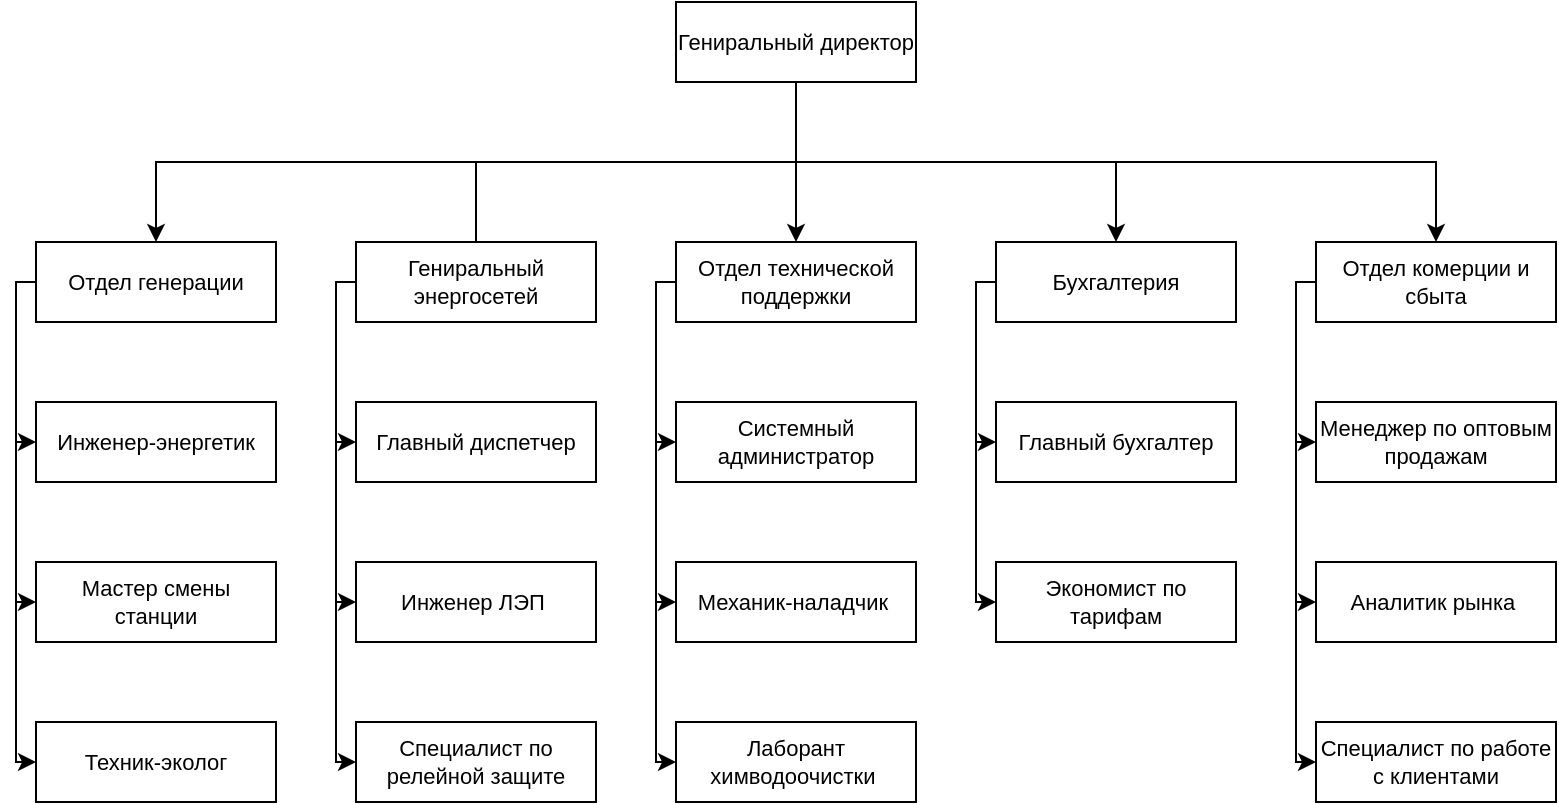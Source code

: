 <mxfile version="26.0.16">
  <diagram name="Страница — 1" id="Ul0jLYfJJ2sCAdwJJzqe">
    <mxGraphModel dx="1662" dy="621" grid="1" gridSize="10" guides="1" tooltips="1" connect="1" arrows="1" fold="1" page="0" pageScale="1" pageWidth="827" pageHeight="1169" math="0" shadow="0">
      <root>
        <mxCell id="0" />
        <mxCell id="1" parent="0" />
        <mxCell id="XT16FpTeJLfRBqT8VTv8-22" value="" style="edgeStyle=orthogonalEdgeStyle;rounded=0;orthogonalLoop=1;jettySize=auto;html=1;labelBackgroundColor=none;fontColor=#000000;fontStyle=0;fontFamily=Helvetica;fontSize=11;" edge="1" parent="1" source="XT16FpTeJLfRBqT8VTv8-1" target="XT16FpTeJLfRBqT8VTv8-2">
          <mxGeometry relative="1" as="geometry" />
        </mxCell>
        <mxCell id="XT16FpTeJLfRBqT8VTv8-23" style="edgeStyle=orthogonalEdgeStyle;rounded=0;orthogonalLoop=1;jettySize=auto;html=1;entryX=0.5;entryY=0;entryDx=0;entryDy=0;exitX=0.5;exitY=1;exitDx=0;exitDy=0;labelBackgroundColor=none;fontColor=#000000;fontStyle=0;fontFamily=Helvetica;fontSize=11;" edge="1" parent="1" source="XT16FpTeJLfRBqT8VTv8-1">
          <mxGeometry relative="1" as="geometry">
            <mxPoint x="320" y="110" as="sourcePoint" />
            <mxPoint x="220" y="210" as="targetPoint" />
            <Array as="points">
              <mxPoint x="380" y="160" />
              <mxPoint x="220" y="160" />
            </Array>
          </mxGeometry>
        </mxCell>
        <mxCell id="XT16FpTeJLfRBqT8VTv8-24" style="edgeStyle=orthogonalEdgeStyle;rounded=0;orthogonalLoop=1;jettySize=auto;html=1;labelBackgroundColor=none;fontColor=#000000;fontStyle=0;fontFamily=Helvetica;fontSize=11;" edge="1" parent="1" source="XT16FpTeJLfRBqT8VTv8-1" target="XT16FpTeJLfRBqT8VTv8-4">
          <mxGeometry relative="1" as="geometry">
            <Array as="points">
              <mxPoint x="380" y="160" />
              <mxPoint x="60" y="160" />
            </Array>
          </mxGeometry>
        </mxCell>
        <mxCell id="XT16FpTeJLfRBqT8VTv8-25" style="edgeStyle=orthogonalEdgeStyle;rounded=0;orthogonalLoop=1;jettySize=auto;html=1;entryX=0.5;entryY=0;entryDx=0;entryDy=0;labelBackgroundColor=none;fontColor=#000000;fontStyle=0;fontFamily=Helvetica;fontSize=11;" edge="1" parent="1" source="XT16FpTeJLfRBqT8VTv8-1" target="XT16FpTeJLfRBqT8VTv8-6">
          <mxGeometry relative="1" as="geometry">
            <Array as="points">
              <mxPoint x="380" y="160" />
              <mxPoint x="540" y="160" />
            </Array>
          </mxGeometry>
        </mxCell>
        <mxCell id="XT16FpTeJLfRBqT8VTv8-26" style="edgeStyle=orthogonalEdgeStyle;rounded=0;orthogonalLoop=1;jettySize=auto;html=1;entryX=0.5;entryY=0;entryDx=0;entryDy=0;labelBackgroundColor=none;fontColor=#000000;fontStyle=0;fontFamily=Helvetica;fontSize=11;" edge="1" parent="1" source="XT16FpTeJLfRBqT8VTv8-1" target="XT16FpTeJLfRBqT8VTv8-5">
          <mxGeometry relative="1" as="geometry">
            <Array as="points">
              <mxPoint x="380" y="160" />
              <mxPoint x="700" y="160" />
            </Array>
          </mxGeometry>
        </mxCell>
        <mxCell id="XT16FpTeJLfRBqT8VTv8-1" value="Гениральный директор" style="rounded=0;whiteSpace=wrap;html=1;labelBackgroundColor=none;fontColor=#000000;fontStyle=0;fontFamily=Helvetica;fontSize=11;" vertex="1" parent="1">
          <mxGeometry x="320" y="80" width="120" height="40" as="geometry" />
        </mxCell>
        <mxCell id="XT16FpTeJLfRBqT8VTv8-2" value="Отдел технической поддержки" style="rounded=0;whiteSpace=wrap;html=1;labelBackgroundColor=none;fontColor=#000000;fontStyle=0;fontFamily=Helvetica;fontSize=11;" vertex="1" parent="1">
          <mxGeometry x="320" y="200" width="120" height="40" as="geometry" />
        </mxCell>
        <mxCell id="XT16FpTeJLfRBqT8VTv8-3" value="Гениральный энергосетей" style="rounded=0;whiteSpace=wrap;html=1;labelBackgroundColor=none;fontColor=#000000;fontStyle=0;fontFamily=Helvetica;fontSize=11;" vertex="1" parent="1">
          <mxGeometry x="160" y="200" width="120" height="40" as="geometry" />
        </mxCell>
        <mxCell id="XT16FpTeJLfRBqT8VTv8-27" style="edgeStyle=orthogonalEdgeStyle;rounded=0;orthogonalLoop=1;jettySize=auto;html=1;entryX=0;entryY=0.5;entryDx=0;entryDy=0;labelBackgroundColor=none;fontColor=#000000;fontStyle=0;fontFamily=Helvetica;fontSize=11;" edge="1" parent="1" source="XT16FpTeJLfRBqT8VTv8-4" target="XT16FpTeJLfRBqT8VTv8-7">
          <mxGeometry relative="1" as="geometry">
            <Array as="points">
              <mxPoint x="-10" y="220" />
              <mxPoint x="-10" y="300" />
            </Array>
          </mxGeometry>
        </mxCell>
        <mxCell id="XT16FpTeJLfRBqT8VTv8-28" style="edgeStyle=orthogonalEdgeStyle;rounded=0;orthogonalLoop=1;jettySize=auto;html=1;entryX=0;entryY=0.5;entryDx=0;entryDy=0;labelBackgroundColor=none;fontColor=#000000;fontStyle=0;fontFamily=Helvetica;fontSize=11;" edge="1" parent="1" source="XT16FpTeJLfRBqT8VTv8-4" target="XT16FpTeJLfRBqT8VTv8-8">
          <mxGeometry relative="1" as="geometry">
            <Array as="points">
              <mxPoint x="-10" y="220" />
              <mxPoint x="-10" y="380" />
            </Array>
          </mxGeometry>
        </mxCell>
        <mxCell id="XT16FpTeJLfRBqT8VTv8-29" style="edgeStyle=orthogonalEdgeStyle;rounded=0;orthogonalLoop=1;jettySize=auto;html=1;entryX=0;entryY=0.5;entryDx=0;entryDy=0;labelBackgroundColor=none;fontColor=#000000;fontStyle=0;fontFamily=Helvetica;fontSize=11;" edge="1" parent="1" source="XT16FpTeJLfRBqT8VTv8-4" target="XT16FpTeJLfRBqT8VTv8-9">
          <mxGeometry relative="1" as="geometry">
            <Array as="points">
              <mxPoint x="-10" y="220" />
              <mxPoint x="-10" y="460" />
            </Array>
          </mxGeometry>
        </mxCell>
        <mxCell id="XT16FpTeJLfRBqT8VTv8-4" value="Отдел генерации" style="rounded=0;whiteSpace=wrap;html=1;fontSize=11;labelBackgroundColor=none;fontColor=#000000;fontStyle=0;fontFamily=Helvetica;" vertex="1" parent="1">
          <mxGeometry y="200" width="120" height="40" as="geometry" />
        </mxCell>
        <mxCell id="XT16FpTeJLfRBqT8VTv8-5" value="Отдел комерции и сбыта" style="rounded=0;whiteSpace=wrap;html=1;labelBackgroundColor=none;fontColor=#000000;fontStyle=0;fontFamily=Helvetica;fontSize=11;" vertex="1" parent="1">
          <mxGeometry x="640" y="200" width="120" height="40" as="geometry" />
        </mxCell>
        <mxCell id="XT16FpTeJLfRBqT8VTv8-6" value="Бухгалтерия" style="rounded=0;whiteSpace=wrap;html=1;labelBackgroundColor=none;fontColor=#000000;fontStyle=0;fontFamily=Helvetica;fontSize=11;" vertex="1" parent="1">
          <mxGeometry x="480" y="200" width="120" height="40" as="geometry" />
        </mxCell>
        <mxCell id="XT16FpTeJLfRBqT8VTv8-7" value="&lt;span style=&quot;text-align: left;&quot;&gt;Инженер-энергетик&lt;/span&gt;" style="rounded=0;whiteSpace=wrap;html=1;fontSize=11;labelBackgroundColor=none;fontColor=#000000;fontStyle=0;fontFamily=Helvetica;" vertex="1" parent="1">
          <mxGeometry y="280" width="120" height="40" as="geometry" />
        </mxCell>
        <mxCell id="XT16FpTeJLfRBqT8VTv8-8" value="&lt;span style=&quot;text-align: left;&quot;&gt;Мастер смены станции&lt;/span&gt;" style="rounded=0;whiteSpace=wrap;html=1;labelBackgroundColor=none;fontColor=#000000;fontStyle=0;fontFamily=Helvetica;fontSize=11;" vertex="1" parent="1">
          <mxGeometry y="360" width="120" height="40" as="geometry" />
        </mxCell>
        <mxCell id="XT16FpTeJLfRBqT8VTv8-9" value="&lt;span style=&quot;text-align: left;&quot;&gt;Техник-эколог&lt;/span&gt;" style="rounded=0;whiteSpace=wrap;html=1;labelBackgroundColor=none;fontColor=#000000;fontStyle=0;fontFamily=Helvetica;fontSize=11;" vertex="1" parent="1">
          <mxGeometry y="440" width="120" height="40" as="geometry" />
        </mxCell>
        <mxCell id="XT16FpTeJLfRBqT8VTv8-10" value="&lt;span style=&quot;text-align: left;&quot;&gt;Главный диспетчер&lt;/span&gt;" style="rounded=0;whiteSpace=wrap;html=1;fontSize=11;labelBackgroundColor=none;fontColor=#000000;fontStyle=0;fontFamily=Helvetica;" vertex="1" parent="1">
          <mxGeometry x="160" y="280" width="120" height="40" as="geometry" />
        </mxCell>
        <mxCell id="XT16FpTeJLfRBqT8VTv8-11" value="&lt;span style=&quot;text-align: left;&quot;&gt;Инженер ЛЭП&lt;/span&gt;&lt;span style=&quot;text-align: left;&quot;&gt;&amp;nbsp;&lt;/span&gt;" style="rounded=0;whiteSpace=wrap;html=1;labelBackgroundColor=none;fontColor=#000000;fontStyle=0;fontFamily=Helvetica;fontSize=11;" vertex="1" parent="1">
          <mxGeometry x="160" y="360" width="120" height="40" as="geometry" />
        </mxCell>
        <mxCell id="XT16FpTeJLfRBqT8VTv8-12" value="&lt;span style=&quot;text-align: left;&quot;&gt;Специалист по релейной защите&lt;/span&gt;" style="rounded=0;whiteSpace=wrap;html=1;labelBackgroundColor=none;fontColor=#000000;fontStyle=0;fontFamily=Helvetica;fontSize=11;" vertex="1" parent="1">
          <mxGeometry x="160" y="440" width="120" height="40" as="geometry" />
        </mxCell>
        <mxCell id="XT16FpTeJLfRBqT8VTv8-13" value="&lt;span style=&quot;text-align: left;&quot;&gt;Системный администратор&lt;/span&gt;" style="rounded=0;whiteSpace=wrap;html=1;fontSize=11;labelBackgroundColor=none;fontColor=#000000;fontStyle=0;fontFamily=Helvetica;" vertex="1" parent="1">
          <mxGeometry x="320" y="280" width="120" height="40" as="geometry" />
        </mxCell>
        <mxCell id="XT16FpTeJLfRBqT8VTv8-14" value="&lt;span style=&quot;text-align: left;&quot;&gt;Механик-наладчик&lt;/span&gt;&lt;span style=&quot;text-align: left;&quot;&gt;&amp;nbsp;&lt;/span&gt;" style="rounded=0;whiteSpace=wrap;html=1;labelBackgroundColor=none;fontColor=#000000;fontStyle=0;fontFamily=Helvetica;fontSize=11;" vertex="1" parent="1">
          <mxGeometry x="320" y="360" width="120" height="40" as="geometry" />
        </mxCell>
        <mxCell id="XT16FpTeJLfRBqT8VTv8-15" value="&lt;span style=&quot;text-align: left;&quot;&gt;Лаборант химводоочистки&lt;/span&gt;&lt;span style=&quot;text-align: left;&quot;&gt;&amp;nbsp;&lt;/span&gt;" style="rounded=0;whiteSpace=wrap;html=1;labelBackgroundColor=none;fontColor=#000000;fontStyle=0;fontFamily=Helvetica;fontSize=11;" vertex="1" parent="1">
          <mxGeometry x="320" y="440" width="120" height="40" as="geometry" />
        </mxCell>
        <mxCell id="XT16FpTeJLfRBqT8VTv8-16" value="&lt;span style=&quot;text-align: left;&quot;&gt;Главный бухгалтер&lt;/span&gt;" style="rounded=0;whiteSpace=wrap;html=1;fontSize=11;labelBackgroundColor=none;fontColor=#000000;fontStyle=0;fontFamily=Helvetica;" vertex="1" parent="1">
          <mxGeometry x="480" y="280" width="120" height="40" as="geometry" />
        </mxCell>
        <mxCell id="XT16FpTeJLfRBqT8VTv8-17" value="&lt;span style=&quot;text-align: left;&quot;&gt;Экономист по тарифам&lt;/span&gt;" style="rounded=0;whiteSpace=wrap;html=1;labelBackgroundColor=none;fontColor=#000000;fontStyle=0;fontFamily=Helvetica;fontSize=11;" vertex="1" parent="1">
          <mxGeometry x="480" y="360" width="120" height="40" as="geometry" />
        </mxCell>
        <mxCell id="XT16FpTeJLfRBqT8VTv8-19" value="&lt;span style=&quot;text-align: left;&quot;&gt;Менеджер по оптовым продажам&lt;/span&gt;" style="rounded=0;whiteSpace=wrap;html=1;fontSize=11;labelBackgroundColor=none;fontColor=#000000;fontStyle=0;fontFamily=Helvetica;" vertex="1" parent="1">
          <mxGeometry x="640" y="280" width="120" height="40" as="geometry" />
        </mxCell>
        <mxCell id="XT16FpTeJLfRBqT8VTv8-20" value="&lt;span style=&quot;text-align: left;&quot;&gt;Аналитик рынка&lt;/span&gt;&lt;span style=&quot;text-align: left;&quot;&gt;&amp;nbsp;&lt;/span&gt;" style="rounded=0;whiteSpace=wrap;html=1;labelBackgroundColor=none;fontColor=#000000;fontStyle=0;fontFamily=Helvetica;fontSize=11;" vertex="1" parent="1">
          <mxGeometry x="640" y="360" width="120" height="40" as="geometry" />
        </mxCell>
        <mxCell id="XT16FpTeJLfRBqT8VTv8-21" value="&lt;span style=&quot;text-align: left;&quot;&gt;Специалист по работе с клиентами&lt;/span&gt;" style="rounded=0;whiteSpace=wrap;html=1;labelBackgroundColor=none;fontColor=#000000;fontStyle=0;fontFamily=Helvetica;fontSize=11;" vertex="1" parent="1">
          <mxGeometry x="640" y="440" width="120" height="40" as="geometry" />
        </mxCell>
        <mxCell id="XT16FpTeJLfRBqT8VTv8-30" style="edgeStyle=orthogonalEdgeStyle;rounded=0;orthogonalLoop=1;jettySize=auto;html=1;entryX=0;entryY=0.5;entryDx=0;entryDy=0;labelBackgroundColor=none;fontColor=#000000;fontStyle=0;fontFamily=Helvetica;fontSize=11;" edge="1" parent="1">
          <mxGeometry relative="1" as="geometry">
            <mxPoint x="160" y="220" as="sourcePoint" />
            <mxPoint x="160" y="300" as="targetPoint" />
            <Array as="points">
              <mxPoint x="150" y="220" />
              <mxPoint x="150" y="300" />
            </Array>
          </mxGeometry>
        </mxCell>
        <mxCell id="XT16FpTeJLfRBqT8VTv8-31" style="edgeStyle=orthogonalEdgeStyle;rounded=0;orthogonalLoop=1;jettySize=auto;html=1;entryX=0;entryY=0.5;entryDx=0;entryDy=0;labelBackgroundColor=none;fontColor=#000000;fontStyle=0;fontFamily=Helvetica;fontSize=11;" edge="1" parent="1">
          <mxGeometry relative="1" as="geometry">
            <mxPoint x="160" y="220" as="sourcePoint" />
            <mxPoint x="160" y="380" as="targetPoint" />
            <Array as="points">
              <mxPoint x="150" y="220" />
              <mxPoint x="150" y="380" />
            </Array>
          </mxGeometry>
        </mxCell>
        <mxCell id="XT16FpTeJLfRBqT8VTv8-32" style="edgeStyle=orthogonalEdgeStyle;rounded=0;orthogonalLoop=1;jettySize=auto;html=1;entryX=0;entryY=0.5;entryDx=0;entryDy=0;labelBackgroundColor=none;fontColor=#000000;fontStyle=0;fontFamily=Helvetica;fontSize=11;" edge="1" parent="1">
          <mxGeometry relative="1" as="geometry">
            <mxPoint x="160" y="220" as="sourcePoint" />
            <mxPoint x="160" y="460" as="targetPoint" />
            <Array as="points">
              <mxPoint x="150" y="220" />
              <mxPoint x="150" y="460" />
            </Array>
          </mxGeometry>
        </mxCell>
        <mxCell id="XT16FpTeJLfRBqT8VTv8-36" style="edgeStyle=orthogonalEdgeStyle;rounded=0;orthogonalLoop=1;jettySize=auto;html=1;entryX=0;entryY=0.5;entryDx=0;entryDy=0;labelBackgroundColor=none;fontColor=#000000;fontStyle=0;fontFamily=Helvetica;fontSize=11;" edge="1" parent="1">
          <mxGeometry relative="1" as="geometry">
            <mxPoint x="320" y="220" as="sourcePoint" />
            <mxPoint x="320" y="300" as="targetPoint" />
            <Array as="points">
              <mxPoint x="310" y="220" />
              <mxPoint x="310" y="300" />
            </Array>
          </mxGeometry>
        </mxCell>
        <mxCell id="XT16FpTeJLfRBqT8VTv8-37" style="edgeStyle=orthogonalEdgeStyle;rounded=0;orthogonalLoop=1;jettySize=auto;html=1;entryX=0;entryY=0.5;entryDx=0;entryDy=0;labelBackgroundColor=none;fontColor=#000000;fontStyle=0;fontFamily=Helvetica;fontSize=11;" edge="1" parent="1">
          <mxGeometry relative="1" as="geometry">
            <mxPoint x="320" y="220" as="sourcePoint" />
            <mxPoint x="320" y="380" as="targetPoint" />
            <Array as="points">
              <mxPoint x="310" y="220" />
              <mxPoint x="310" y="380" />
            </Array>
          </mxGeometry>
        </mxCell>
        <mxCell id="XT16FpTeJLfRBqT8VTv8-38" style="edgeStyle=orthogonalEdgeStyle;rounded=0;orthogonalLoop=1;jettySize=auto;html=1;entryX=0;entryY=0.5;entryDx=0;entryDy=0;labelBackgroundColor=none;fontColor=#000000;fontStyle=0;fontFamily=Helvetica;fontSize=11;" edge="1" parent="1">
          <mxGeometry relative="1" as="geometry">
            <mxPoint x="320" y="220" as="sourcePoint" />
            <mxPoint x="320" y="460" as="targetPoint" />
            <Array as="points">
              <mxPoint x="310" y="220" />
              <mxPoint x="310" y="460" />
            </Array>
          </mxGeometry>
        </mxCell>
        <mxCell id="XT16FpTeJLfRBqT8VTv8-39" style="edgeStyle=orthogonalEdgeStyle;rounded=0;orthogonalLoop=1;jettySize=auto;html=1;entryX=0;entryY=0.5;entryDx=0;entryDy=0;labelBackgroundColor=none;fontColor=#000000;fontStyle=0;fontFamily=Helvetica;fontSize=11;" edge="1" parent="1">
          <mxGeometry relative="1" as="geometry">
            <mxPoint x="480" y="220" as="sourcePoint" />
            <mxPoint x="480" y="300" as="targetPoint" />
            <Array as="points">
              <mxPoint x="470" y="220" />
              <mxPoint x="470" y="300" />
            </Array>
          </mxGeometry>
        </mxCell>
        <mxCell id="XT16FpTeJLfRBqT8VTv8-40" style="edgeStyle=orthogonalEdgeStyle;rounded=0;orthogonalLoop=1;jettySize=auto;html=1;entryX=0;entryY=0.5;entryDx=0;entryDy=0;labelBackgroundColor=none;fontColor=#000000;fontStyle=0;fontFamily=Helvetica;fontSize=11;" edge="1" parent="1">
          <mxGeometry relative="1" as="geometry">
            <mxPoint x="480" y="220" as="sourcePoint" />
            <mxPoint x="480" y="380" as="targetPoint" />
            <Array as="points">
              <mxPoint x="470" y="220" />
              <mxPoint x="470" y="380" />
            </Array>
          </mxGeometry>
        </mxCell>
        <mxCell id="XT16FpTeJLfRBqT8VTv8-42" style="edgeStyle=orthogonalEdgeStyle;rounded=0;orthogonalLoop=1;jettySize=auto;html=1;entryX=0;entryY=0.5;entryDx=0;entryDy=0;labelBackgroundColor=none;fontColor=#000000;fontStyle=0;fontFamily=Helvetica;fontSize=11;" edge="1" parent="1">
          <mxGeometry relative="1" as="geometry">
            <mxPoint x="640" y="220" as="sourcePoint" />
            <mxPoint x="640" y="300" as="targetPoint" />
            <Array as="points">
              <mxPoint x="630" y="220" />
              <mxPoint x="630" y="300" />
            </Array>
          </mxGeometry>
        </mxCell>
        <mxCell id="XT16FpTeJLfRBqT8VTv8-43" style="edgeStyle=orthogonalEdgeStyle;rounded=0;orthogonalLoop=1;jettySize=auto;html=1;entryX=0;entryY=0.5;entryDx=0;entryDy=0;labelBackgroundColor=none;fontColor=#000000;fontStyle=0;fontFamily=Helvetica;fontSize=11;" edge="1" parent="1">
          <mxGeometry relative="1" as="geometry">
            <mxPoint x="640" y="220" as="sourcePoint" />
            <mxPoint x="640" y="380" as="targetPoint" />
            <Array as="points">
              <mxPoint x="630" y="220" />
              <mxPoint x="630" y="380" />
            </Array>
          </mxGeometry>
        </mxCell>
        <mxCell id="XT16FpTeJLfRBqT8VTv8-44" style="edgeStyle=orthogonalEdgeStyle;rounded=0;orthogonalLoop=1;jettySize=auto;html=1;entryX=0;entryY=0.5;entryDx=0;entryDy=0;labelBackgroundColor=none;fontColor=#000000;fontStyle=0;fontFamily=Helvetica;fontSize=11;" edge="1" parent="1">
          <mxGeometry relative="1" as="geometry">
            <mxPoint x="640" y="220" as="sourcePoint" />
            <mxPoint x="640" y="460" as="targetPoint" />
            <Array as="points">
              <mxPoint x="630" y="220" />
              <mxPoint x="630" y="460" />
            </Array>
          </mxGeometry>
        </mxCell>
      </root>
    </mxGraphModel>
  </diagram>
</mxfile>
